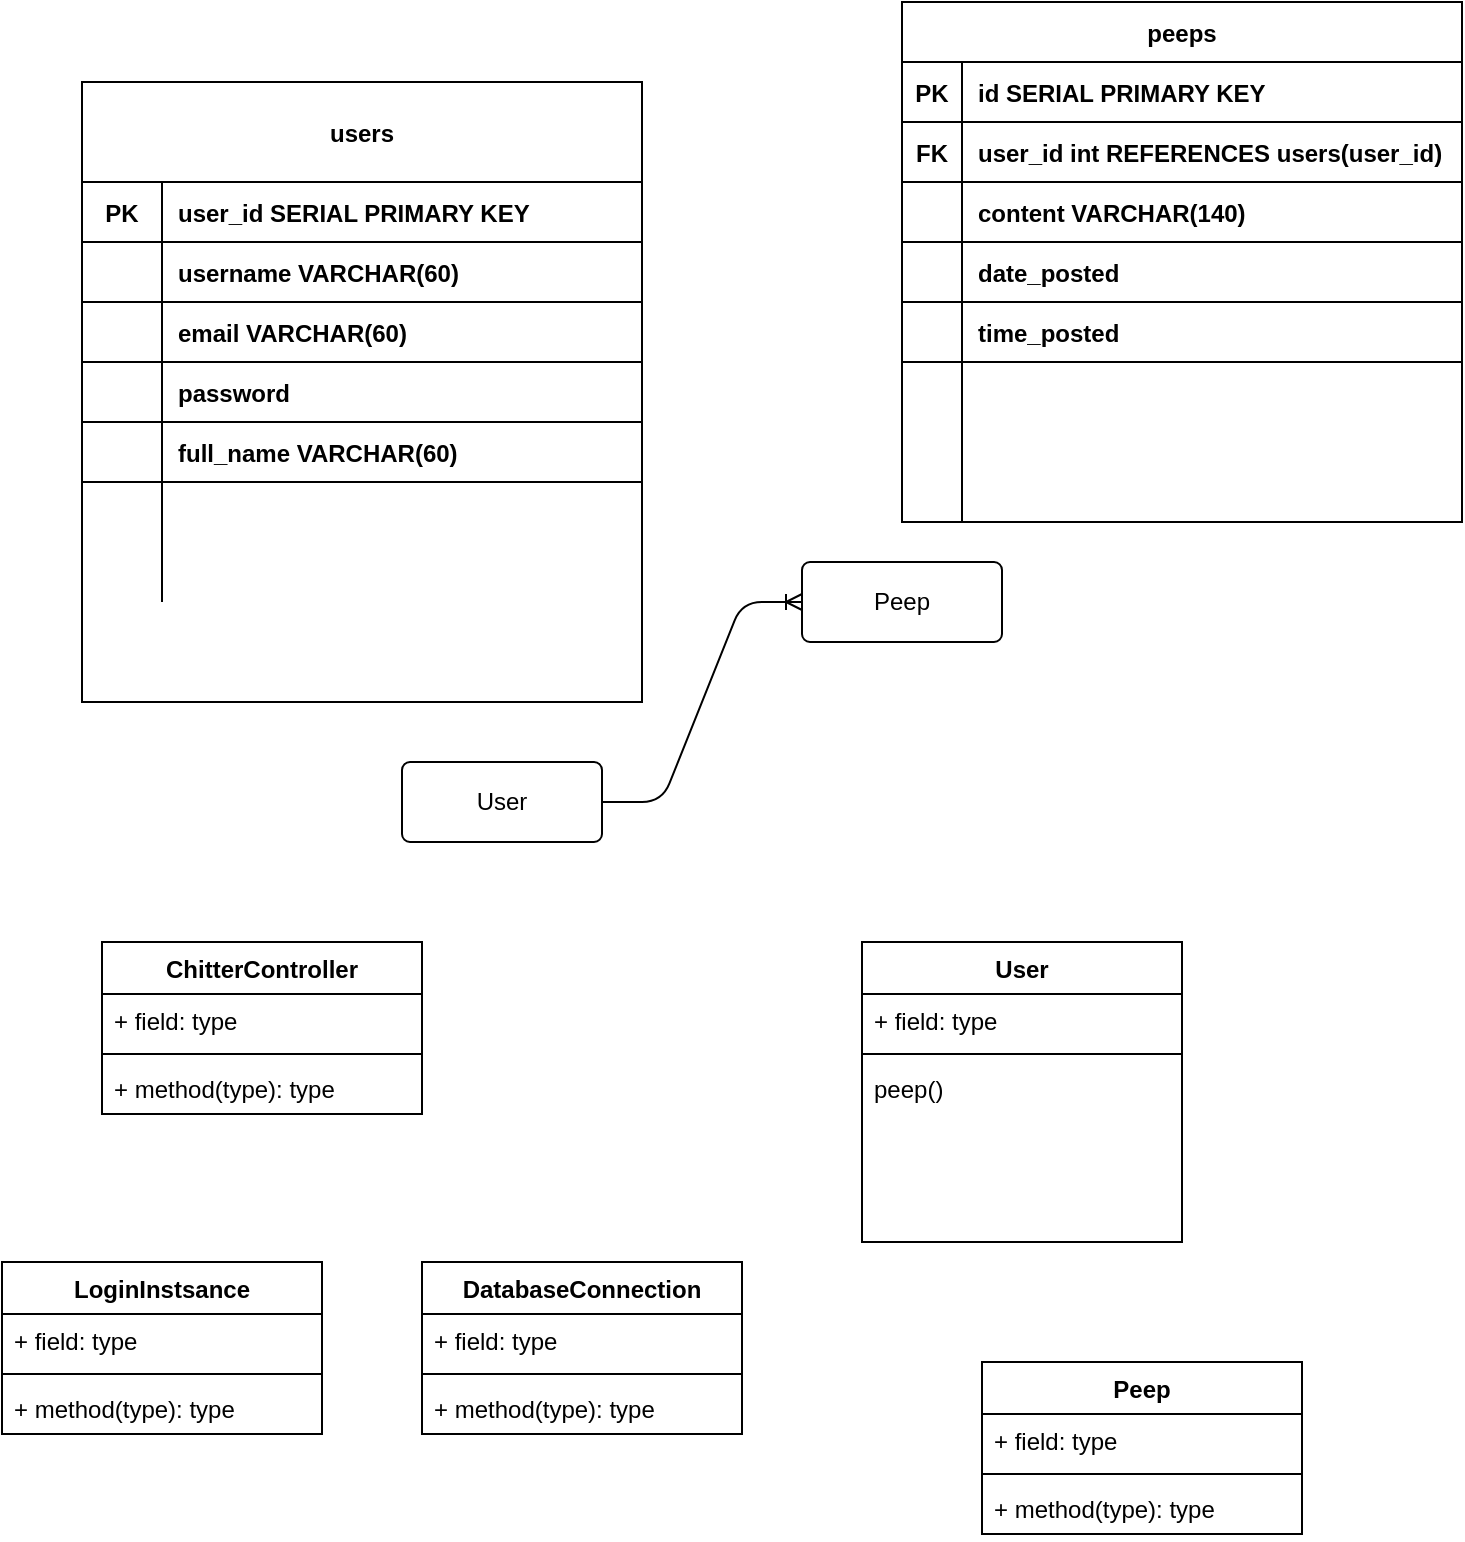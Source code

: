 <mxfile version="15.3.8" type="device"><diagram id="lCD4x6ItfdAJr1N1xK8f" name="Page-1"><mxGraphModel dx="786" dy="524" grid="1" gridSize="10" guides="1" tooltips="1" connect="1" arrows="1" fold="1" page="1" pageScale="1" pageWidth="827" pageHeight="1169" math="0" shadow="0"><root><mxCell id="0"/><mxCell id="1" parent="0"/><mxCell id="pfpNvxDK60yBNCJ07znJ-1" value="User" style="rounded=1;arcSize=10;whiteSpace=wrap;html=1;align=center;" parent="1" vertex="1"><mxGeometry x="260" y="490" width="100" height="40" as="geometry"/></mxCell><mxCell id="pfpNvxDK60yBNCJ07znJ-2" value="Peep" style="rounded=1;arcSize=10;whiteSpace=wrap;html=1;align=center;" parent="1" vertex="1"><mxGeometry x="460" y="390" width="100" height="40" as="geometry"/></mxCell><mxCell id="pfpNvxDK60yBNCJ07znJ-3" value="" style="edgeStyle=entityRelationEdgeStyle;fontSize=12;html=1;endArrow=ERoneToMany;" parent="1" edge="1"><mxGeometry width="100" height="100" relative="1" as="geometry"><mxPoint x="360" y="510" as="sourcePoint"/><mxPoint x="460" y="410" as="targetPoint"/></mxGeometry></mxCell><mxCell id="pfpNvxDK60yBNCJ07znJ-4" value="users" style="shape=table;startSize=50;container=1;collapsible=1;childLayout=tableLayout;fixedRows=1;rowLines=0;fontStyle=1;align=center;resizeLast=1;" parent="1" vertex="1"><mxGeometry x="100" y="150" width="280" height="310" as="geometry"/></mxCell><mxCell id="pfpNvxDK60yBNCJ07znJ-5" value="" style="shape=partialRectangle;collapsible=0;dropTarget=0;pointerEvents=0;fillColor=none;top=0;left=0;bottom=1;right=0;points=[[0,0.5],[1,0.5]];portConstraint=eastwest;" parent="pfpNvxDK60yBNCJ07znJ-4" vertex="1"><mxGeometry y="50" width="280" height="30" as="geometry"/></mxCell><mxCell id="pfpNvxDK60yBNCJ07znJ-6" value="PK" style="shape=partialRectangle;connectable=0;fillColor=none;top=0;left=0;bottom=0;right=0;fontStyle=1;overflow=hidden;" parent="pfpNvxDK60yBNCJ07znJ-5" vertex="1"><mxGeometry width="40" height="30" as="geometry"><mxRectangle width="40" height="30" as="alternateBounds"/></mxGeometry></mxCell><mxCell id="pfpNvxDK60yBNCJ07znJ-7" value="user_id SERIAL PRIMARY KEY" style="shape=partialRectangle;connectable=0;fillColor=none;top=0;left=0;bottom=0;right=0;align=left;spacingLeft=6;fontStyle=1;overflow=hidden;" parent="pfpNvxDK60yBNCJ07znJ-5" vertex="1"><mxGeometry x="40" width="240" height="30" as="geometry"><mxRectangle width="240" height="30" as="alternateBounds"/></mxGeometry></mxCell><mxCell id="pfpNvxDK60yBNCJ07znJ-42" value="" style="shape=partialRectangle;collapsible=0;dropTarget=0;pointerEvents=0;fillColor=none;top=0;left=0;bottom=1;right=0;points=[[0,0.5],[1,0.5]];portConstraint=eastwest;" parent="pfpNvxDK60yBNCJ07znJ-4" vertex="1"><mxGeometry y="80" width="280" height="30" as="geometry"/></mxCell><mxCell id="pfpNvxDK60yBNCJ07znJ-43" value="" style="shape=partialRectangle;connectable=0;fillColor=none;top=0;left=0;bottom=0;right=0;fontStyle=1;overflow=hidden;" parent="pfpNvxDK60yBNCJ07znJ-42" vertex="1"><mxGeometry width="40" height="30" as="geometry"><mxRectangle width="40" height="30" as="alternateBounds"/></mxGeometry></mxCell><mxCell id="pfpNvxDK60yBNCJ07znJ-44" value="username VARCHAR(60)" style="shape=partialRectangle;connectable=0;fillColor=none;top=0;left=0;bottom=0;right=0;align=left;spacingLeft=6;fontStyle=1;overflow=hidden;" parent="pfpNvxDK60yBNCJ07znJ-42" vertex="1"><mxGeometry x="40" width="240" height="30" as="geometry"><mxRectangle width="240" height="30" as="alternateBounds"/></mxGeometry></mxCell><mxCell id="pfpNvxDK60yBNCJ07znJ-39" value="" style="shape=partialRectangle;collapsible=0;dropTarget=0;pointerEvents=0;fillColor=none;top=0;left=0;bottom=1;right=0;points=[[0,0.5],[1,0.5]];portConstraint=eastwest;" parent="pfpNvxDK60yBNCJ07znJ-4" vertex="1"><mxGeometry y="110" width="280" height="30" as="geometry"/></mxCell><mxCell id="pfpNvxDK60yBNCJ07znJ-40" value="" style="shape=partialRectangle;connectable=0;fillColor=none;top=0;left=0;bottom=0;right=0;fontStyle=1;overflow=hidden;" parent="pfpNvxDK60yBNCJ07znJ-39" vertex="1"><mxGeometry width="40" height="30" as="geometry"><mxRectangle width="40" height="30" as="alternateBounds"/></mxGeometry></mxCell><mxCell id="pfpNvxDK60yBNCJ07znJ-41" value="email VARCHAR(60)" style="shape=partialRectangle;connectable=0;fillColor=none;top=0;left=0;bottom=0;right=0;align=left;spacingLeft=6;fontStyle=1;overflow=hidden;" parent="pfpNvxDK60yBNCJ07znJ-39" vertex="1"><mxGeometry x="40" width="240" height="30" as="geometry"><mxRectangle width="240" height="30" as="alternateBounds"/></mxGeometry></mxCell><mxCell id="pfpNvxDK60yBNCJ07znJ-54" value="" style="shape=partialRectangle;collapsible=0;dropTarget=0;pointerEvents=0;fillColor=none;top=0;left=0;bottom=1;right=0;points=[[0,0.5],[1,0.5]];portConstraint=eastwest;" parent="pfpNvxDK60yBNCJ07znJ-4" vertex="1"><mxGeometry y="140" width="280" height="30" as="geometry"/></mxCell><mxCell id="pfpNvxDK60yBNCJ07znJ-55" value="" style="shape=partialRectangle;connectable=0;fillColor=none;top=0;left=0;bottom=0;right=0;fontStyle=1;overflow=hidden;" parent="pfpNvxDK60yBNCJ07znJ-54" vertex="1"><mxGeometry width="40" height="30" as="geometry"><mxRectangle width="40" height="30" as="alternateBounds"/></mxGeometry></mxCell><mxCell id="pfpNvxDK60yBNCJ07znJ-56" value="password" style="shape=partialRectangle;connectable=0;fillColor=none;top=0;left=0;bottom=0;right=0;align=left;spacingLeft=6;fontStyle=1;overflow=hidden;" parent="pfpNvxDK60yBNCJ07znJ-54" vertex="1"><mxGeometry x="40" width="240" height="30" as="geometry"><mxRectangle width="240" height="30" as="alternateBounds"/></mxGeometry></mxCell><mxCell id="pfpNvxDK60yBNCJ07znJ-45" value="" style="shape=partialRectangle;collapsible=0;dropTarget=0;pointerEvents=0;fillColor=none;top=0;left=0;bottom=1;right=0;points=[[0,0.5],[1,0.5]];portConstraint=eastwest;" parent="pfpNvxDK60yBNCJ07znJ-4" vertex="1"><mxGeometry y="170" width="280" height="30" as="geometry"/></mxCell><mxCell id="pfpNvxDK60yBNCJ07znJ-46" value="" style="shape=partialRectangle;connectable=0;fillColor=none;top=0;left=0;bottom=0;right=0;fontStyle=1;overflow=hidden;" parent="pfpNvxDK60yBNCJ07znJ-45" vertex="1"><mxGeometry width="40" height="30" as="geometry"><mxRectangle width="40" height="30" as="alternateBounds"/></mxGeometry></mxCell><mxCell id="pfpNvxDK60yBNCJ07znJ-47" value="full_name VARCHAR(60)" style="shape=partialRectangle;connectable=0;fillColor=none;top=0;left=0;bottom=0;right=0;align=left;spacingLeft=6;fontStyle=1;overflow=hidden;" parent="pfpNvxDK60yBNCJ07znJ-45" vertex="1"><mxGeometry x="40" width="240" height="30" as="geometry"><mxRectangle width="240" height="30" as="alternateBounds"/></mxGeometry></mxCell><mxCell id="pfpNvxDK60yBNCJ07znJ-11" value="" style="shape=partialRectangle;collapsible=0;dropTarget=0;pointerEvents=0;fillColor=none;top=0;left=0;bottom=0;right=0;points=[[0,0.5],[1,0.5]];portConstraint=eastwest;" parent="pfpNvxDK60yBNCJ07znJ-4" vertex="1"><mxGeometry y="200" width="280" height="30" as="geometry"/></mxCell><mxCell id="pfpNvxDK60yBNCJ07znJ-12" value="" style="shape=partialRectangle;connectable=0;fillColor=none;top=0;left=0;bottom=0;right=0;editable=1;overflow=hidden;" parent="pfpNvxDK60yBNCJ07znJ-11" vertex="1"><mxGeometry width="40" height="30" as="geometry"><mxRectangle width="40" height="30" as="alternateBounds"/></mxGeometry></mxCell><mxCell id="pfpNvxDK60yBNCJ07znJ-13" value="" style="shape=partialRectangle;connectable=0;fillColor=none;top=0;left=0;bottom=0;right=0;align=left;spacingLeft=6;overflow=hidden;" parent="pfpNvxDK60yBNCJ07znJ-11" vertex="1"><mxGeometry x="40" width="240" height="30" as="geometry"><mxRectangle width="240" height="30" as="alternateBounds"/></mxGeometry></mxCell><mxCell id="pfpNvxDK60yBNCJ07znJ-14" value="" style="shape=partialRectangle;collapsible=0;dropTarget=0;pointerEvents=0;fillColor=none;top=0;left=0;bottom=0;right=0;points=[[0,0.5],[1,0.5]];portConstraint=eastwest;" parent="pfpNvxDK60yBNCJ07znJ-4" vertex="1"><mxGeometry y="230" width="280" height="30" as="geometry"/></mxCell><mxCell id="pfpNvxDK60yBNCJ07znJ-15" value="" style="shape=partialRectangle;connectable=0;fillColor=none;top=0;left=0;bottom=0;right=0;editable=1;overflow=hidden;" parent="pfpNvxDK60yBNCJ07znJ-14" vertex="1"><mxGeometry width="40" height="30" as="geometry"><mxRectangle width="40" height="30" as="alternateBounds"/></mxGeometry></mxCell><mxCell id="pfpNvxDK60yBNCJ07znJ-16" value="" style="shape=partialRectangle;connectable=0;fillColor=none;top=0;left=0;bottom=0;right=0;align=left;spacingLeft=6;overflow=hidden;" parent="pfpNvxDK60yBNCJ07znJ-14" vertex="1"><mxGeometry x="40" width="240" height="30" as="geometry"><mxRectangle width="240" height="30" as="alternateBounds"/></mxGeometry></mxCell><mxCell id="pfpNvxDK60yBNCJ07znJ-17" value="peeps" style="shape=table;startSize=30;container=1;collapsible=1;childLayout=tableLayout;fixedRows=1;rowLines=0;fontStyle=1;align=center;resizeLast=1;" parent="1" vertex="1"><mxGeometry x="510" y="110" width="280" height="260" as="geometry"><mxRectangle x="510" y="140" width="70" height="30" as="alternateBounds"/></mxGeometry></mxCell><mxCell id="pfpNvxDK60yBNCJ07znJ-18" value="" style="shape=partialRectangle;collapsible=0;dropTarget=0;pointerEvents=0;fillColor=none;top=0;left=0;bottom=1;right=0;points=[[0,0.5],[1,0.5]];portConstraint=eastwest;" parent="pfpNvxDK60yBNCJ07znJ-17" vertex="1"><mxGeometry y="30" width="280" height="30" as="geometry"/></mxCell><mxCell id="pfpNvxDK60yBNCJ07znJ-19" value="PK" style="shape=partialRectangle;connectable=0;fillColor=none;top=0;left=0;bottom=0;right=0;fontStyle=1;overflow=hidden;" parent="pfpNvxDK60yBNCJ07znJ-18" vertex="1"><mxGeometry width="30" height="30" as="geometry"><mxRectangle width="30" height="30" as="alternateBounds"/></mxGeometry></mxCell><mxCell id="pfpNvxDK60yBNCJ07znJ-20" value="id SERIAL PRIMARY KEY" style="shape=partialRectangle;connectable=0;fillColor=none;top=0;left=0;bottom=0;right=0;align=left;spacingLeft=6;fontStyle=1;overflow=hidden;" parent="pfpNvxDK60yBNCJ07znJ-18" vertex="1"><mxGeometry x="30" width="250" height="30" as="geometry"><mxRectangle width="250" height="30" as="alternateBounds"/></mxGeometry></mxCell><mxCell id="pfpNvxDK60yBNCJ07znJ-48" value="" style="shape=partialRectangle;collapsible=0;dropTarget=0;pointerEvents=0;fillColor=none;top=0;left=0;bottom=1;right=0;points=[[0,0.5],[1,0.5]];portConstraint=eastwest;" parent="pfpNvxDK60yBNCJ07znJ-17" vertex="1"><mxGeometry y="60" width="280" height="30" as="geometry"/></mxCell><mxCell id="pfpNvxDK60yBNCJ07znJ-49" value="FK" style="shape=partialRectangle;connectable=0;fillColor=none;top=0;left=0;bottom=0;right=0;fontStyle=1;overflow=hidden;" parent="pfpNvxDK60yBNCJ07znJ-48" vertex="1"><mxGeometry width="30" height="30" as="geometry"><mxRectangle width="30" height="30" as="alternateBounds"/></mxGeometry></mxCell><mxCell id="pfpNvxDK60yBNCJ07znJ-50" value="user_id int REFERENCES users(user_id)" style="shape=partialRectangle;connectable=0;fillColor=none;top=0;left=0;bottom=0;right=0;align=left;spacingLeft=6;fontStyle=1;overflow=hidden;" parent="pfpNvxDK60yBNCJ07znJ-48" vertex="1"><mxGeometry x="30" width="250" height="30" as="geometry"><mxRectangle width="250" height="30" as="alternateBounds"/></mxGeometry></mxCell><mxCell id="pfpNvxDK60yBNCJ07znJ-51" value="" style="shape=partialRectangle;collapsible=0;dropTarget=0;pointerEvents=0;fillColor=none;top=0;left=0;bottom=1;right=0;points=[[0,0.5],[1,0.5]];portConstraint=eastwest;" parent="pfpNvxDK60yBNCJ07znJ-17" vertex="1"><mxGeometry y="90" width="280" height="30" as="geometry"/></mxCell><mxCell id="pfpNvxDK60yBNCJ07znJ-52" value="" style="shape=partialRectangle;connectable=0;fillColor=none;top=0;left=0;bottom=0;right=0;fontStyle=1;overflow=hidden;" parent="pfpNvxDK60yBNCJ07znJ-51" vertex="1"><mxGeometry width="30" height="30" as="geometry"><mxRectangle width="30" height="30" as="alternateBounds"/></mxGeometry></mxCell><mxCell id="pfpNvxDK60yBNCJ07znJ-53" value="content VARCHAR(140)" style="shape=partialRectangle;connectable=0;fillColor=none;top=0;left=0;bottom=0;right=0;align=left;spacingLeft=6;fontStyle=1;overflow=hidden;" parent="pfpNvxDK60yBNCJ07znJ-51" vertex="1"><mxGeometry x="30" width="250" height="30" as="geometry"><mxRectangle width="250" height="30" as="alternateBounds"/></mxGeometry></mxCell><mxCell id="pfpNvxDK60yBNCJ07znJ-57" value="" style="shape=partialRectangle;collapsible=0;dropTarget=0;pointerEvents=0;fillColor=none;top=0;left=0;bottom=1;right=0;points=[[0,0.5],[1,0.5]];portConstraint=eastwest;" parent="pfpNvxDK60yBNCJ07znJ-17" vertex="1"><mxGeometry y="120" width="280" height="30" as="geometry"/></mxCell><mxCell id="pfpNvxDK60yBNCJ07znJ-58" value="" style="shape=partialRectangle;connectable=0;fillColor=none;top=0;left=0;bottom=0;right=0;fontStyle=1;overflow=hidden;" parent="pfpNvxDK60yBNCJ07znJ-57" vertex="1"><mxGeometry width="30" height="30" as="geometry"><mxRectangle width="30" height="30" as="alternateBounds"/></mxGeometry></mxCell><mxCell id="pfpNvxDK60yBNCJ07znJ-59" value="date_posted" style="shape=partialRectangle;connectable=0;fillColor=none;top=0;left=0;bottom=0;right=0;align=left;spacingLeft=6;fontStyle=1;overflow=hidden;" parent="pfpNvxDK60yBNCJ07znJ-57" vertex="1"><mxGeometry x="30" width="250" height="30" as="geometry"><mxRectangle width="250" height="30" as="alternateBounds"/></mxGeometry></mxCell><mxCell id="pfpNvxDK60yBNCJ07znJ-60" value="" style="shape=partialRectangle;collapsible=0;dropTarget=0;pointerEvents=0;fillColor=none;top=0;left=0;bottom=1;right=0;points=[[0,0.5],[1,0.5]];portConstraint=eastwest;" parent="pfpNvxDK60yBNCJ07znJ-17" vertex="1"><mxGeometry y="150" width="280" height="30" as="geometry"/></mxCell><mxCell id="pfpNvxDK60yBNCJ07znJ-61" value="" style="shape=partialRectangle;connectable=0;fillColor=none;top=0;left=0;bottom=0;right=0;fontStyle=1;overflow=hidden;" parent="pfpNvxDK60yBNCJ07znJ-60" vertex="1"><mxGeometry width="30" height="30" as="geometry"><mxRectangle width="30" height="30" as="alternateBounds"/></mxGeometry></mxCell><mxCell id="pfpNvxDK60yBNCJ07znJ-62" value="time_posted" style="shape=partialRectangle;connectable=0;fillColor=none;top=0;left=0;bottom=0;right=0;align=left;spacingLeft=6;fontStyle=1;overflow=hidden;" parent="pfpNvxDK60yBNCJ07znJ-60" vertex="1"><mxGeometry x="30" width="250" height="30" as="geometry"><mxRectangle width="250" height="30" as="alternateBounds"/></mxGeometry></mxCell><mxCell id="pfpNvxDK60yBNCJ07znJ-21" value="" style="shape=partialRectangle;collapsible=0;dropTarget=0;pointerEvents=0;fillColor=none;top=0;left=0;bottom=0;right=0;points=[[0,0.5],[1,0.5]];portConstraint=eastwest;" parent="pfpNvxDK60yBNCJ07znJ-17" vertex="1"><mxGeometry y="180" width="280" height="30" as="geometry"/></mxCell><mxCell id="pfpNvxDK60yBNCJ07znJ-22" value="" style="shape=partialRectangle;connectable=0;fillColor=none;top=0;left=0;bottom=0;right=0;editable=1;overflow=hidden;" parent="pfpNvxDK60yBNCJ07znJ-21" vertex="1"><mxGeometry width="30" height="30" as="geometry"><mxRectangle width="30" height="30" as="alternateBounds"/></mxGeometry></mxCell><mxCell id="pfpNvxDK60yBNCJ07znJ-23" value="" style="shape=partialRectangle;connectable=0;fillColor=none;top=0;left=0;bottom=0;right=0;align=left;spacingLeft=6;overflow=hidden;fontStyle=1" parent="pfpNvxDK60yBNCJ07znJ-21" vertex="1"><mxGeometry x="30" width="250" height="30" as="geometry"><mxRectangle width="250" height="30" as="alternateBounds"/></mxGeometry></mxCell><mxCell id="pfpNvxDK60yBNCJ07znJ-24" value="" style="shape=partialRectangle;collapsible=0;dropTarget=0;pointerEvents=0;fillColor=none;top=0;left=0;bottom=0;right=0;points=[[0,0.5],[1,0.5]];portConstraint=eastwest;" parent="pfpNvxDK60yBNCJ07znJ-17" vertex="1"><mxGeometry y="210" width="280" height="30" as="geometry"/></mxCell><mxCell id="pfpNvxDK60yBNCJ07znJ-25" value="" style="shape=partialRectangle;connectable=0;fillColor=none;top=0;left=0;bottom=0;right=0;editable=1;overflow=hidden;" parent="pfpNvxDK60yBNCJ07znJ-24" vertex="1"><mxGeometry width="30" height="30" as="geometry"><mxRectangle width="30" height="30" as="alternateBounds"/></mxGeometry></mxCell><mxCell id="pfpNvxDK60yBNCJ07znJ-26" value="" style="shape=partialRectangle;connectable=0;fillColor=none;top=0;left=0;bottom=0;right=0;align=left;spacingLeft=6;overflow=hidden;" parent="pfpNvxDK60yBNCJ07znJ-24" vertex="1"><mxGeometry x="30" width="250" height="30" as="geometry"><mxRectangle width="250" height="30" as="alternateBounds"/></mxGeometry></mxCell><mxCell id="pfpNvxDK60yBNCJ07znJ-27" value="" style="shape=partialRectangle;collapsible=0;dropTarget=0;pointerEvents=0;fillColor=none;top=0;left=0;bottom=0;right=0;points=[[0,0.5],[1,0.5]];portConstraint=eastwest;" parent="pfpNvxDK60yBNCJ07znJ-17" vertex="1"><mxGeometry y="240" width="280" height="20" as="geometry"/></mxCell><mxCell id="pfpNvxDK60yBNCJ07znJ-28" value="" style="shape=partialRectangle;connectable=0;fillColor=none;top=0;left=0;bottom=0;right=0;editable=1;overflow=hidden;" parent="pfpNvxDK60yBNCJ07znJ-27" vertex="1"><mxGeometry width="30" height="20" as="geometry"><mxRectangle width="30" height="20" as="alternateBounds"/></mxGeometry></mxCell><mxCell id="pfpNvxDK60yBNCJ07znJ-29" value="" style="shape=partialRectangle;connectable=0;fillColor=none;top=0;left=0;bottom=0;right=0;align=left;spacingLeft=6;overflow=hidden;" parent="pfpNvxDK60yBNCJ07znJ-27" vertex="1"><mxGeometry x="30" width="250" height="20" as="geometry"><mxRectangle width="250" height="20" as="alternateBounds"/></mxGeometry></mxCell><mxCell id="pfpNvxDK60yBNCJ07znJ-64" value="ChitterController" style="swimlane;fontStyle=1;align=center;verticalAlign=top;childLayout=stackLayout;horizontal=1;startSize=26;horizontalStack=0;resizeParent=1;resizeParentMax=0;resizeLast=0;collapsible=1;marginBottom=0;" parent="1" vertex="1"><mxGeometry x="110" y="580" width="160" height="86" as="geometry"/></mxCell><mxCell id="pfpNvxDK60yBNCJ07znJ-65" value="+ field: type" style="text;strokeColor=none;fillColor=none;align=left;verticalAlign=top;spacingLeft=4;spacingRight=4;overflow=hidden;rotatable=0;points=[[0,0.5],[1,0.5]];portConstraint=eastwest;" parent="pfpNvxDK60yBNCJ07znJ-64" vertex="1"><mxGeometry y="26" width="160" height="26" as="geometry"/></mxCell><mxCell id="pfpNvxDK60yBNCJ07znJ-66" value="" style="line;strokeWidth=1;fillColor=none;align=left;verticalAlign=middle;spacingTop=-1;spacingLeft=3;spacingRight=3;rotatable=0;labelPosition=right;points=[];portConstraint=eastwest;" parent="pfpNvxDK60yBNCJ07znJ-64" vertex="1"><mxGeometry y="52" width="160" height="8" as="geometry"/></mxCell><mxCell id="pfpNvxDK60yBNCJ07znJ-67" value="+ method(type): type" style="text;strokeColor=none;fillColor=none;align=left;verticalAlign=top;spacingLeft=4;spacingRight=4;overflow=hidden;rotatable=0;points=[[0,0.5],[1,0.5]];portConstraint=eastwest;" parent="pfpNvxDK60yBNCJ07znJ-64" vertex="1"><mxGeometry y="60" width="160" height="26" as="geometry"/></mxCell><mxCell id="pfpNvxDK60yBNCJ07znJ-68" value="User" style="swimlane;fontStyle=1;align=center;verticalAlign=top;childLayout=stackLayout;horizontal=1;startSize=26;horizontalStack=0;resizeParent=1;resizeParentMax=0;resizeLast=0;collapsible=1;marginBottom=0;" parent="1" vertex="1"><mxGeometry x="490" y="580" width="160" height="150" as="geometry"/></mxCell><mxCell id="pfpNvxDK60yBNCJ07znJ-69" value="+ field: type" style="text;strokeColor=none;fillColor=none;align=left;verticalAlign=top;spacingLeft=4;spacingRight=4;overflow=hidden;rotatable=0;points=[[0,0.5],[1,0.5]];portConstraint=eastwest;" parent="pfpNvxDK60yBNCJ07znJ-68" vertex="1"><mxGeometry y="26" width="160" height="26" as="geometry"/></mxCell><mxCell id="pfpNvxDK60yBNCJ07znJ-70" value="" style="line;strokeWidth=1;fillColor=none;align=left;verticalAlign=middle;spacingTop=-1;spacingLeft=3;spacingRight=3;rotatable=0;labelPosition=right;points=[];portConstraint=eastwest;" parent="pfpNvxDK60yBNCJ07znJ-68" vertex="1"><mxGeometry y="52" width="160" height="8" as="geometry"/></mxCell><mxCell id="pfpNvxDK60yBNCJ07znJ-71" value="peep()&#10;" style="text;strokeColor=none;fillColor=none;align=left;verticalAlign=top;spacingLeft=4;spacingRight=4;overflow=hidden;rotatable=0;points=[[0,0.5],[1,0.5]];portConstraint=eastwest;" parent="pfpNvxDK60yBNCJ07znJ-68" vertex="1"><mxGeometry y="60" width="160" height="90" as="geometry"/></mxCell><mxCell id="pfpNvxDK60yBNCJ07znJ-72" value="LoginInstsance" style="swimlane;fontStyle=1;align=center;verticalAlign=top;childLayout=stackLayout;horizontal=1;startSize=26;horizontalStack=0;resizeParent=1;resizeParentMax=0;resizeLast=0;collapsible=1;marginBottom=0;" parent="1" vertex="1"><mxGeometry x="60" y="740" width="160" height="86" as="geometry"/></mxCell><mxCell id="pfpNvxDK60yBNCJ07znJ-73" value="+ field: type" style="text;strokeColor=none;fillColor=none;align=left;verticalAlign=top;spacingLeft=4;spacingRight=4;overflow=hidden;rotatable=0;points=[[0,0.5],[1,0.5]];portConstraint=eastwest;" parent="pfpNvxDK60yBNCJ07znJ-72" vertex="1"><mxGeometry y="26" width="160" height="26" as="geometry"/></mxCell><mxCell id="pfpNvxDK60yBNCJ07znJ-74" value="" style="line;strokeWidth=1;fillColor=none;align=left;verticalAlign=middle;spacingTop=-1;spacingLeft=3;spacingRight=3;rotatable=0;labelPosition=right;points=[];portConstraint=eastwest;" parent="pfpNvxDK60yBNCJ07znJ-72" vertex="1"><mxGeometry y="52" width="160" height="8" as="geometry"/></mxCell><mxCell id="pfpNvxDK60yBNCJ07znJ-75" value="+ method(type): type" style="text;strokeColor=none;fillColor=none;align=left;verticalAlign=top;spacingLeft=4;spacingRight=4;overflow=hidden;rotatable=0;points=[[0,0.5],[1,0.5]];portConstraint=eastwest;" parent="pfpNvxDK60yBNCJ07znJ-72" vertex="1"><mxGeometry y="60" width="160" height="26" as="geometry"/></mxCell><mxCell id="pfpNvxDK60yBNCJ07znJ-76" value="Peep" style="swimlane;fontStyle=1;align=center;verticalAlign=top;childLayout=stackLayout;horizontal=1;startSize=26;horizontalStack=0;resizeParent=1;resizeParentMax=0;resizeLast=0;collapsible=1;marginBottom=0;" parent="1" vertex="1"><mxGeometry x="550" y="790" width="160" height="86" as="geometry"/></mxCell><mxCell id="pfpNvxDK60yBNCJ07znJ-77" value="+ field: type" style="text;strokeColor=none;fillColor=none;align=left;verticalAlign=top;spacingLeft=4;spacingRight=4;overflow=hidden;rotatable=0;points=[[0,0.5],[1,0.5]];portConstraint=eastwest;" parent="pfpNvxDK60yBNCJ07znJ-76" vertex="1"><mxGeometry y="26" width="160" height="26" as="geometry"/></mxCell><mxCell id="pfpNvxDK60yBNCJ07znJ-78" value="" style="line;strokeWidth=1;fillColor=none;align=left;verticalAlign=middle;spacingTop=-1;spacingLeft=3;spacingRight=3;rotatable=0;labelPosition=right;points=[];portConstraint=eastwest;" parent="pfpNvxDK60yBNCJ07znJ-76" vertex="1"><mxGeometry y="52" width="160" height="8" as="geometry"/></mxCell><mxCell id="pfpNvxDK60yBNCJ07znJ-79" value="+ method(type): type" style="text;strokeColor=none;fillColor=none;align=left;verticalAlign=top;spacingLeft=4;spacingRight=4;overflow=hidden;rotatable=0;points=[[0,0.5],[1,0.5]];portConstraint=eastwest;" parent="pfpNvxDK60yBNCJ07znJ-76" vertex="1"><mxGeometry y="60" width="160" height="26" as="geometry"/></mxCell><mxCell id="pfpNvxDK60yBNCJ07znJ-80" value="DatabaseConnection" style="swimlane;fontStyle=1;align=center;verticalAlign=top;childLayout=stackLayout;horizontal=1;startSize=26;horizontalStack=0;resizeParent=1;resizeParentMax=0;resizeLast=0;collapsible=1;marginBottom=0;" parent="1" vertex="1"><mxGeometry x="270" y="740" width="160" height="86" as="geometry"/></mxCell><mxCell id="pfpNvxDK60yBNCJ07znJ-81" value="+ field: type" style="text;strokeColor=none;fillColor=none;align=left;verticalAlign=top;spacingLeft=4;spacingRight=4;overflow=hidden;rotatable=0;points=[[0,0.5],[1,0.5]];portConstraint=eastwest;" parent="pfpNvxDK60yBNCJ07znJ-80" vertex="1"><mxGeometry y="26" width="160" height="26" as="geometry"/></mxCell><mxCell id="pfpNvxDK60yBNCJ07znJ-82" value="" style="line;strokeWidth=1;fillColor=none;align=left;verticalAlign=middle;spacingTop=-1;spacingLeft=3;spacingRight=3;rotatable=0;labelPosition=right;points=[];portConstraint=eastwest;" parent="pfpNvxDK60yBNCJ07znJ-80" vertex="1"><mxGeometry y="52" width="160" height="8" as="geometry"/></mxCell><mxCell id="pfpNvxDK60yBNCJ07znJ-83" value="+ method(type): type" style="text;strokeColor=none;fillColor=none;align=left;verticalAlign=top;spacingLeft=4;spacingRight=4;overflow=hidden;rotatable=0;points=[[0,0.5],[1,0.5]];portConstraint=eastwest;" parent="pfpNvxDK60yBNCJ07znJ-80" vertex="1"><mxGeometry y="60" width="160" height="26" as="geometry"/></mxCell></root></mxGraphModel></diagram></mxfile>
